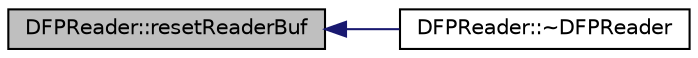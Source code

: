 digraph "DFPReader::resetReaderBuf"
{
  edge [fontname="Helvetica",fontsize="10",labelfontname="Helvetica",labelfontsize="10"];
  node [fontname="Helvetica",fontsize="10",shape=record];
  rankdir="LR";
  Node24 [label="DFPReader::resetReaderBuf",height=0.2,width=0.4,color="black", fillcolor="grey75", style="filled", fontcolor="black"];
  Node24 -> Node25 [dir="back",color="midnightblue",fontsize="10",style="solid",fontname="Helvetica"];
  Node25 [label="DFPReader::~DFPReader",height=0.2,width=0.4,color="black", fillcolor="white", style="filled",URL="$classDFPReader.html#a361c2a2d9ffaea4c4131c7c3ff5fe94b"];
}
